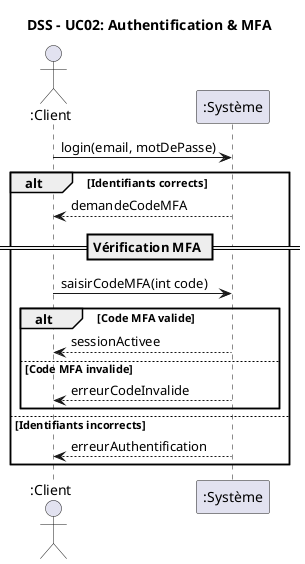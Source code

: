 @startuml dss_uc02
title DSS - UC02: Authentification & MFA

actor ":Client" as Client
participant ":Système" as System

Client -> System : login(email, motDePasse)
alt Identifiants corrects
    System --> Client : demandeCodeMFA
    
    == Vérification MFA ==
    Client -> System : saisirCodeMFA(int code)
    alt Code MFA valide  
        System --> Client : sessionActivee
    else Code MFA invalide
        System --> Client : erreurCodeInvalide
    end
else Identifiants incorrects
    System --> Client : erreurAuthentification
end

@enduml